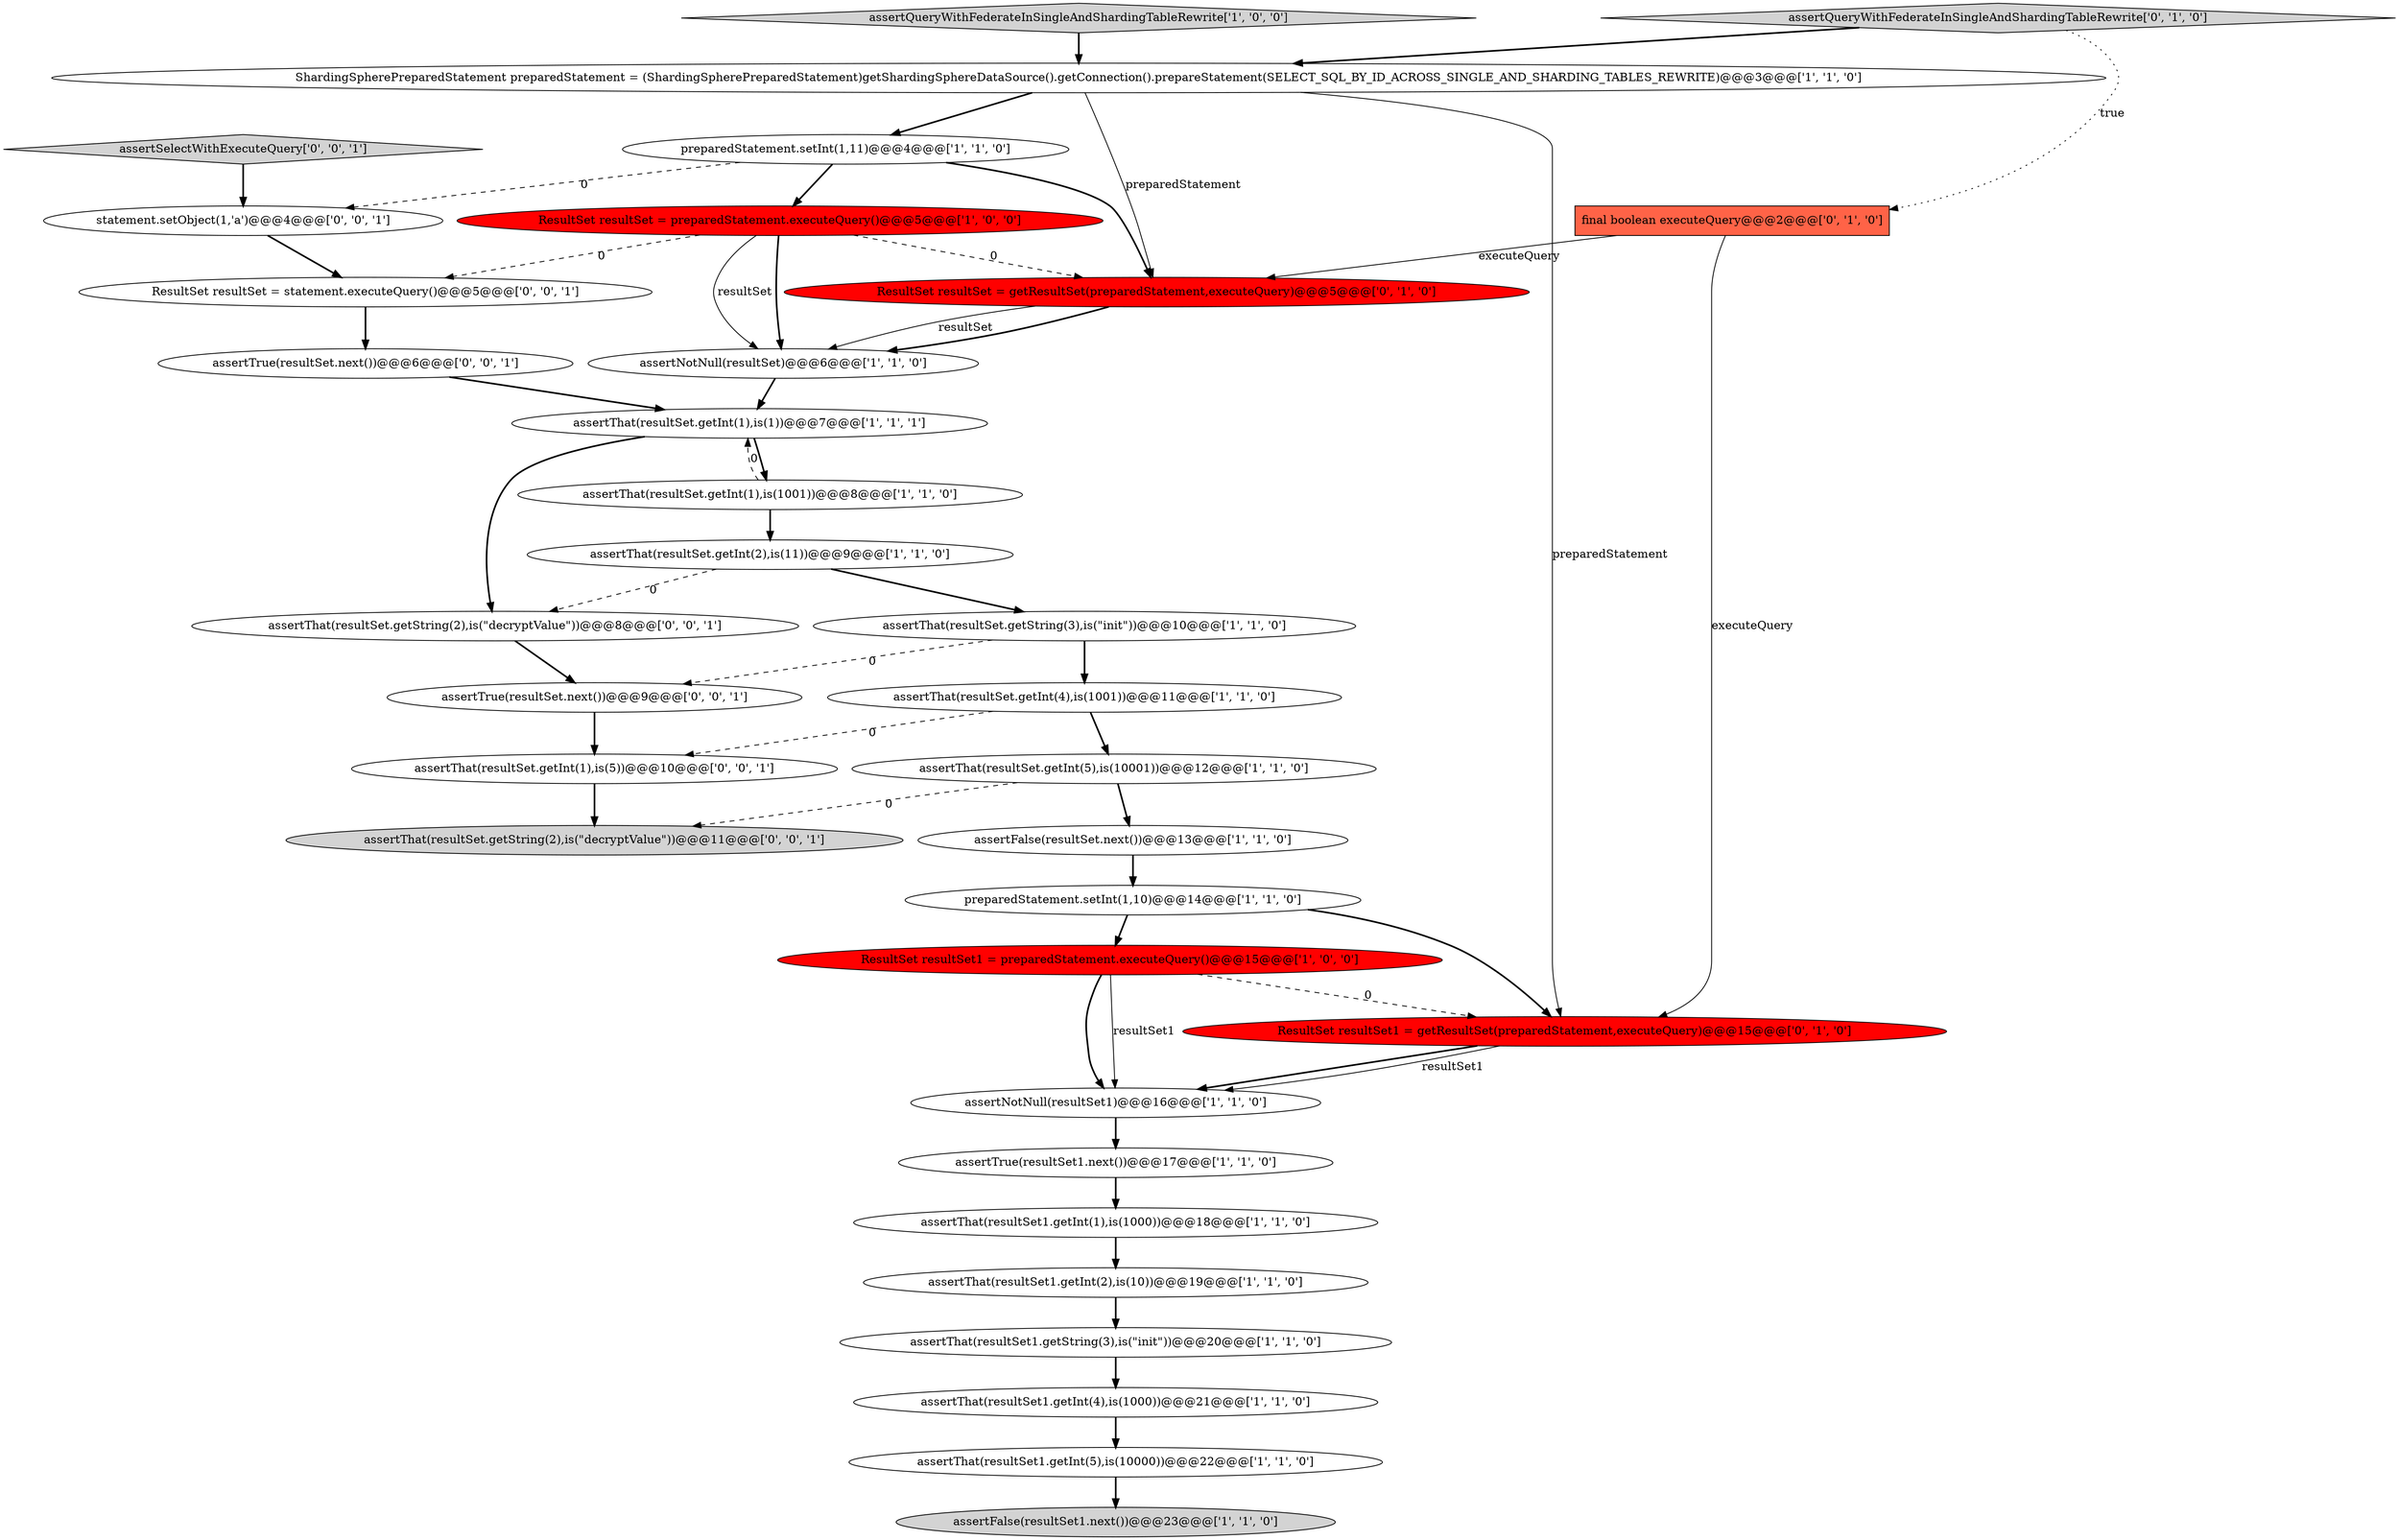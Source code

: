 digraph {
29 [style = filled, label = "ResultSet resultSet = statement.executeQuery()@@@5@@@['0', '0', '1']", fillcolor = white, shape = ellipse image = "AAA0AAABBB3BBB"];
27 [style = filled, label = "assertThat(resultSet.getString(2),is(\"decryptValue\"))@@@11@@@['0', '0', '1']", fillcolor = lightgray, shape = ellipse image = "AAA0AAABBB3BBB"];
11 [style = filled, label = "assertThat(resultSet1.getInt(5),is(10000))@@@22@@@['1', '1', '0']", fillcolor = white, shape = ellipse image = "AAA0AAABBB1BBB"];
7 [style = filled, label = "assertThat(resultSet.getInt(2),is(11))@@@9@@@['1', '1', '0']", fillcolor = white, shape = ellipse image = "AAA0AAABBB1BBB"];
22 [style = filled, label = "final boolean executeQuery@@@2@@@['0', '1', '0']", fillcolor = tomato, shape = box image = "AAA1AAABBB2BBB"];
26 [style = filled, label = "assertTrue(resultSet.next())@@@6@@@['0', '0', '1']", fillcolor = white, shape = ellipse image = "AAA0AAABBB3BBB"];
30 [style = filled, label = "assertThat(resultSet.getString(2),is(\"decryptValue\"))@@@8@@@['0', '0', '1']", fillcolor = white, shape = ellipse image = "AAA0AAABBB3BBB"];
32 [style = filled, label = "assertThat(resultSet.getInt(1),is(5))@@@10@@@['0', '0', '1']", fillcolor = white, shape = ellipse image = "AAA0AAABBB3BBB"];
23 [style = filled, label = "ResultSet resultSet1 = getResultSet(preparedStatement,executeQuery)@@@15@@@['0', '1', '0']", fillcolor = red, shape = ellipse image = "AAA1AAABBB2BBB"];
10 [style = filled, label = "assertFalse(resultSet.next())@@@13@@@['1', '1', '0']", fillcolor = white, shape = ellipse image = "AAA0AAABBB1BBB"];
16 [style = filled, label = "ResultSet resultSet1 = preparedStatement.executeQuery()@@@15@@@['1', '0', '0']", fillcolor = red, shape = ellipse image = "AAA1AAABBB1BBB"];
2 [style = filled, label = "assertNotNull(resultSet)@@@6@@@['1', '1', '0']", fillcolor = white, shape = ellipse image = "AAA0AAABBB1BBB"];
6 [style = filled, label = "assertThat(resultSet1.getInt(1),is(1000))@@@18@@@['1', '1', '0']", fillcolor = white, shape = ellipse image = "AAA0AAABBB1BBB"];
18 [style = filled, label = "assertThat(resultSet.getString(3),is(\"init\"))@@@10@@@['1', '1', '0']", fillcolor = white, shape = ellipse image = "AAA0AAABBB1BBB"];
12 [style = filled, label = "ShardingSpherePreparedStatement preparedStatement = (ShardingSpherePreparedStatement)getShardingSphereDataSource().getConnection().prepareStatement(SELECT_SQL_BY_ID_ACROSS_SINGLE_AND_SHARDING_TABLES_REWRITE)@@@3@@@['1', '1', '0']", fillcolor = white, shape = ellipse image = "AAA0AAABBB1BBB"];
0 [style = filled, label = "preparedStatement.setInt(1,10)@@@14@@@['1', '1', '0']", fillcolor = white, shape = ellipse image = "AAA0AAABBB1BBB"];
15 [style = filled, label = "assertNotNull(resultSet1)@@@16@@@['1', '1', '0']", fillcolor = white, shape = ellipse image = "AAA0AAABBB1BBB"];
8 [style = filled, label = "assertThat(resultSet.getInt(4),is(1001))@@@11@@@['1', '1', '0']", fillcolor = white, shape = ellipse image = "AAA0AAABBB1BBB"];
31 [style = filled, label = "assertTrue(resultSet.next())@@@9@@@['0', '0', '1']", fillcolor = white, shape = ellipse image = "AAA0AAABBB3BBB"];
33 [style = filled, label = "assertSelectWithExecuteQuery['0', '0', '1']", fillcolor = lightgray, shape = diamond image = "AAA0AAABBB3BBB"];
28 [style = filled, label = "statement.setObject(1,'a')@@@4@@@['0', '0', '1']", fillcolor = white, shape = ellipse image = "AAA0AAABBB3BBB"];
20 [style = filled, label = "assertThat(resultSet1.getInt(4),is(1000))@@@21@@@['1', '1', '0']", fillcolor = white, shape = ellipse image = "AAA0AAABBB1BBB"];
24 [style = filled, label = "assertQueryWithFederateInSingleAndShardingTableRewrite['0', '1', '0']", fillcolor = lightgray, shape = diamond image = "AAA0AAABBB2BBB"];
19 [style = filled, label = "assertThat(resultSet.getInt(5),is(10001))@@@12@@@['1', '1', '0']", fillcolor = white, shape = ellipse image = "AAA0AAABBB1BBB"];
1 [style = filled, label = "assertThat(resultSet1.getString(3),is(\"init\"))@@@20@@@['1', '1', '0']", fillcolor = white, shape = ellipse image = "AAA0AAABBB1BBB"];
13 [style = filled, label = "preparedStatement.setInt(1,11)@@@4@@@['1', '1', '0']", fillcolor = white, shape = ellipse image = "AAA0AAABBB1BBB"];
9 [style = filled, label = "assertThat(resultSet.getInt(1),is(1))@@@7@@@['1', '1', '1']", fillcolor = white, shape = ellipse image = "AAA0AAABBB1BBB"];
25 [style = filled, label = "ResultSet resultSet = getResultSet(preparedStatement,executeQuery)@@@5@@@['0', '1', '0']", fillcolor = red, shape = ellipse image = "AAA1AAABBB2BBB"];
21 [style = filled, label = "assertThat(resultSet1.getInt(2),is(10))@@@19@@@['1', '1', '0']", fillcolor = white, shape = ellipse image = "AAA0AAABBB1BBB"];
14 [style = filled, label = "ResultSet resultSet = preparedStatement.executeQuery()@@@5@@@['1', '0', '0']", fillcolor = red, shape = ellipse image = "AAA1AAABBB1BBB"];
4 [style = filled, label = "assertQueryWithFederateInSingleAndShardingTableRewrite['1', '0', '0']", fillcolor = lightgray, shape = diamond image = "AAA0AAABBB1BBB"];
5 [style = filled, label = "assertTrue(resultSet1.next())@@@17@@@['1', '1', '0']", fillcolor = white, shape = ellipse image = "AAA0AAABBB1BBB"];
3 [style = filled, label = "assertThat(resultSet.getInt(1),is(1001))@@@8@@@['1', '1', '0']", fillcolor = white, shape = ellipse image = "AAA0AAABBB1BBB"];
17 [style = filled, label = "assertFalse(resultSet1.next())@@@23@@@['1', '1', '0']", fillcolor = lightgray, shape = ellipse image = "AAA0AAABBB1BBB"];
13->25 [style = bold, label=""];
16->15 [style = bold, label=""];
28->29 [style = bold, label=""];
0->16 [style = bold, label=""];
24->12 [style = bold, label=""];
19->27 [style = dashed, label="0"];
14->25 [style = dashed, label="0"];
8->19 [style = bold, label=""];
6->21 [style = bold, label=""];
31->32 [style = bold, label=""];
33->28 [style = bold, label=""];
12->25 [style = solid, label="preparedStatement"];
23->15 [style = bold, label=""];
8->32 [style = dashed, label="0"];
1->20 [style = bold, label=""];
26->9 [style = bold, label=""];
19->10 [style = bold, label=""];
32->27 [style = bold, label=""];
9->30 [style = bold, label=""];
16->23 [style = dashed, label="0"];
2->9 [style = bold, label=""];
12->23 [style = solid, label="preparedStatement"];
25->2 [style = bold, label=""];
25->2 [style = solid, label="resultSet"];
15->5 [style = bold, label=""];
16->15 [style = solid, label="resultSet1"];
29->26 [style = bold, label=""];
22->25 [style = solid, label="executeQuery"];
13->28 [style = dashed, label="0"];
12->13 [style = bold, label=""];
0->23 [style = bold, label=""];
5->6 [style = bold, label=""];
3->7 [style = bold, label=""];
3->9 [style = dashed, label="0"];
30->31 [style = bold, label=""];
24->22 [style = dotted, label="true"];
7->30 [style = dashed, label="0"];
21->1 [style = bold, label=""];
10->0 [style = bold, label=""];
23->15 [style = solid, label="resultSet1"];
7->18 [style = bold, label=""];
4->12 [style = bold, label=""];
9->3 [style = bold, label=""];
11->17 [style = bold, label=""];
14->2 [style = bold, label=""];
18->8 [style = bold, label=""];
22->23 [style = solid, label="executeQuery"];
14->29 [style = dashed, label="0"];
14->2 [style = solid, label="resultSet"];
13->14 [style = bold, label=""];
18->31 [style = dashed, label="0"];
20->11 [style = bold, label=""];
}
